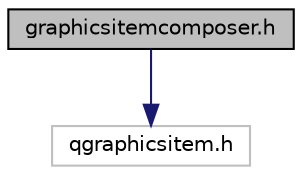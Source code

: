 digraph "graphicsitemcomposer.h"
{
 // LATEX_PDF_SIZE
  edge [fontname="Helvetica",fontsize="10",labelfontname="Helvetica",labelfontsize="10"];
  node [fontname="Helvetica",fontsize="10",shape=record];
  Node1 [label="graphicsitemcomposer.h",height=0.2,width=0.4,color="black", fillcolor="grey75", style="filled", fontcolor="black",tooltip="Abstract class for classes that are bindable to property view"];
  Node1 -> Node2 [color="midnightblue",fontsize="10",style="solid"];
  Node2 [label="qgraphicsitem.h",height=0.2,width=0.4,color="grey75", fillcolor="white", style="filled",tooltip=" "];
}
